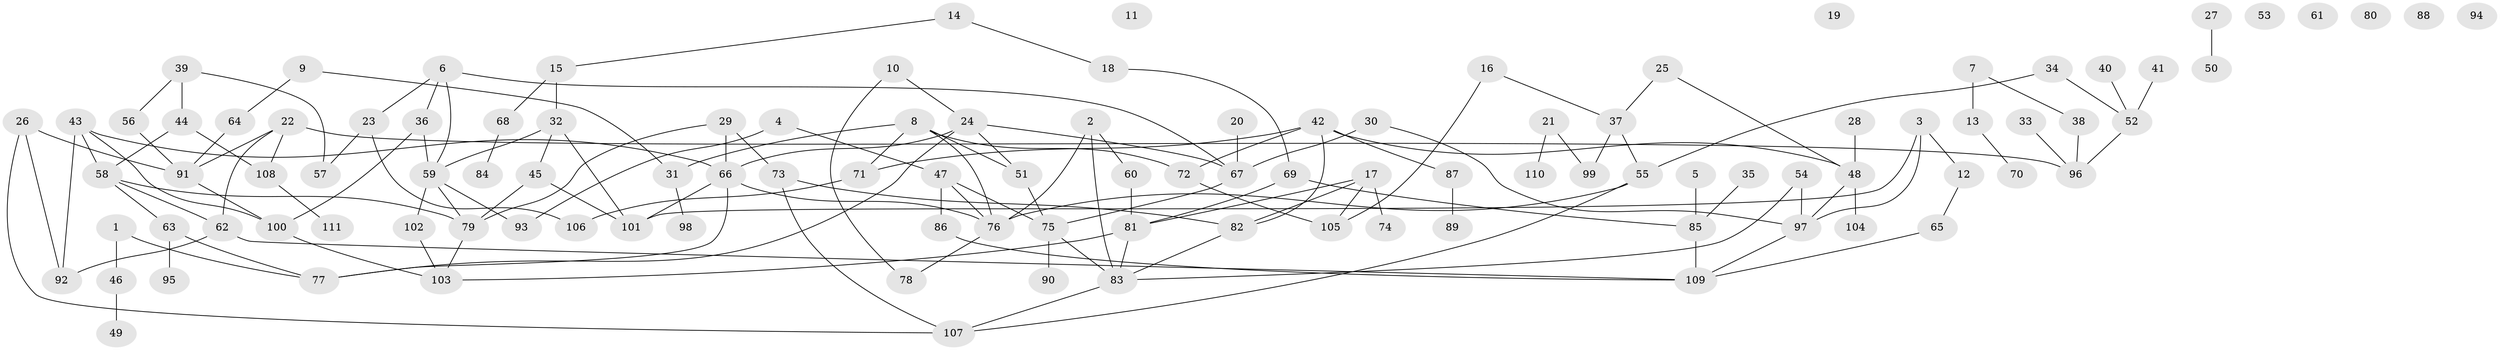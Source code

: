 // coarse degree distribution, {2: 0.24675324675324675, 3: 0.14285714285714285, 1: 0.23376623376623376, 6: 0.05194805194805195, 5: 0.07792207792207792, 0: 0.09090909090909091, 10: 0.012987012987012988, 4: 0.1038961038961039, 8: 0.025974025974025976, 13: 0.012987012987012988}
// Generated by graph-tools (version 1.1) at 2025/16/03/04/25 18:16:39]
// undirected, 111 vertices, 148 edges
graph export_dot {
graph [start="1"]
  node [color=gray90,style=filled];
  1;
  2;
  3;
  4;
  5;
  6;
  7;
  8;
  9;
  10;
  11;
  12;
  13;
  14;
  15;
  16;
  17;
  18;
  19;
  20;
  21;
  22;
  23;
  24;
  25;
  26;
  27;
  28;
  29;
  30;
  31;
  32;
  33;
  34;
  35;
  36;
  37;
  38;
  39;
  40;
  41;
  42;
  43;
  44;
  45;
  46;
  47;
  48;
  49;
  50;
  51;
  52;
  53;
  54;
  55;
  56;
  57;
  58;
  59;
  60;
  61;
  62;
  63;
  64;
  65;
  66;
  67;
  68;
  69;
  70;
  71;
  72;
  73;
  74;
  75;
  76;
  77;
  78;
  79;
  80;
  81;
  82;
  83;
  84;
  85;
  86;
  87;
  88;
  89;
  90;
  91;
  92;
  93;
  94;
  95;
  96;
  97;
  98;
  99;
  100;
  101;
  102;
  103;
  104;
  105;
  106;
  107;
  108;
  109;
  110;
  111;
  1 -- 46;
  1 -- 77;
  2 -- 60;
  2 -- 76;
  2 -- 83;
  3 -- 12;
  3 -- 97;
  3 -- 101;
  4 -- 47;
  4 -- 93;
  5 -- 85;
  6 -- 23;
  6 -- 36;
  6 -- 59;
  6 -- 67;
  7 -- 13;
  7 -- 38;
  8 -- 31;
  8 -- 51;
  8 -- 71;
  8 -- 72;
  8 -- 76;
  9 -- 31;
  9 -- 64;
  10 -- 24;
  10 -- 78;
  12 -- 65;
  13 -- 70;
  14 -- 15;
  14 -- 18;
  15 -- 32;
  15 -- 68;
  16 -- 37;
  16 -- 105;
  17 -- 74;
  17 -- 81;
  17 -- 82;
  17 -- 105;
  18 -- 69;
  20 -- 67;
  21 -- 99;
  21 -- 110;
  22 -- 62;
  22 -- 91;
  22 -- 96;
  22 -- 108;
  23 -- 57;
  23 -- 106;
  24 -- 51;
  24 -- 66;
  24 -- 67;
  24 -- 77;
  25 -- 37;
  25 -- 48;
  26 -- 91;
  26 -- 92;
  26 -- 107;
  27 -- 50;
  28 -- 48;
  29 -- 66;
  29 -- 73;
  29 -- 79;
  30 -- 67;
  30 -- 97;
  31 -- 98;
  32 -- 45;
  32 -- 59;
  32 -- 101;
  33 -- 96;
  34 -- 52;
  34 -- 55;
  35 -- 85;
  36 -- 59;
  36 -- 100;
  37 -- 55;
  37 -- 99;
  38 -- 96;
  39 -- 44;
  39 -- 56;
  39 -- 57;
  40 -- 52;
  41 -- 52;
  42 -- 48;
  42 -- 71;
  42 -- 72;
  42 -- 82;
  42 -- 87;
  43 -- 58;
  43 -- 66;
  43 -- 92;
  43 -- 100;
  44 -- 58;
  44 -- 108;
  45 -- 79;
  45 -- 101;
  46 -- 49;
  47 -- 75;
  47 -- 76;
  47 -- 86;
  48 -- 97;
  48 -- 104;
  51 -- 75;
  52 -- 96;
  54 -- 83;
  54 -- 97;
  55 -- 76;
  55 -- 107;
  56 -- 91;
  58 -- 62;
  58 -- 63;
  58 -- 79;
  59 -- 79;
  59 -- 93;
  59 -- 102;
  60 -- 81;
  62 -- 92;
  62 -- 109;
  63 -- 77;
  63 -- 95;
  64 -- 91;
  65 -- 109;
  66 -- 76;
  66 -- 77;
  66 -- 101;
  67 -- 75;
  68 -- 84;
  69 -- 81;
  69 -- 85;
  71 -- 106;
  72 -- 105;
  73 -- 82;
  73 -- 107;
  75 -- 83;
  75 -- 90;
  76 -- 78;
  79 -- 103;
  81 -- 83;
  81 -- 103;
  82 -- 83;
  83 -- 107;
  85 -- 109;
  86 -- 109;
  87 -- 89;
  91 -- 100;
  97 -- 109;
  100 -- 103;
  102 -- 103;
  108 -- 111;
}
